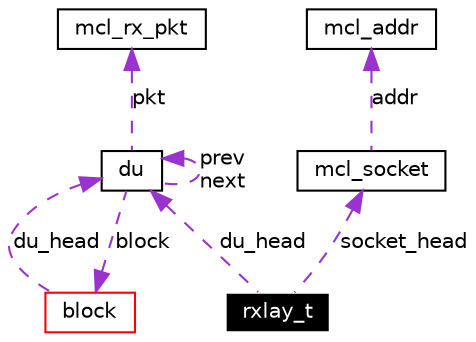 digraph G
{
  edge [fontname="Helvetica",fontsize=10,labelfontname="Helvetica",labelfontsize=10];
  node [fontname="Helvetica",fontsize=10,shape=record];
  Node1 [label="rxlay_t",height=0.2,width=0.4,color="white", fillcolor="black", style="filled" fontcolor="white"];
  Node2 -> Node1 [dir=back,color="darkorchid3",fontsize=10,style="dashed",label="du_head",fontname="Helvetica"];
  Node2 [label="du",height=0.2,width=0.4,color="black",URL="$structdu.html"];
  Node2 -> Node2 [dir=back,color="darkorchid3",fontsize=10,style="dashed",label="prev\nnext",fontname="Helvetica"];
  Node3 -> Node2 [dir=back,color="darkorchid3",fontsize=10,style="dashed",label="pkt",fontname="Helvetica"];
  Node3 [label="mcl_rx_pkt",height=0.2,width=0.4,color="black",URL="$classmcl__rx__pkt.html"];
  Node4 -> Node2 [dir=back,color="darkorchid3",fontsize=10,style="dashed",label="block",fontname="Helvetica"];
  Node4 [label="block",height=0.2,width=0.4,color="red",URL="$structblock.html"];
  Node2 -> Node4 [dir=back,color="darkorchid3",fontsize=10,style="dashed",label="du_head",fontname="Helvetica"];
  Node5 -> Node1 [dir=back,color="darkorchid3",fontsize=10,style="dashed",label="socket_head",fontname="Helvetica"];
  Node5 [label="mcl_socket",height=0.2,width=0.4,color="black",URL="$classmcl__socket.html"];
  Node6 -> Node5 [dir=back,color="darkorchid3",fontsize=10,style="dashed",label="addr",fontname="Helvetica"];
  Node6 [label="mcl_addr",height=0.2,width=0.4,color="black",URL="$classmcl__addr.html"];
}
